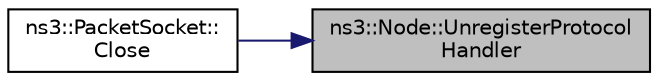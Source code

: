 digraph "ns3::Node::UnregisterProtocolHandler"
{
 // LATEX_PDF_SIZE
  edge [fontname="Helvetica",fontsize="10",labelfontname="Helvetica",labelfontsize="10"];
  node [fontname="Helvetica",fontsize="10",shape=record];
  rankdir="RL";
  Node1 [label="ns3::Node::UnregisterProtocol\lHandler",height=0.2,width=0.4,color="black", fillcolor="grey75", style="filled", fontcolor="black",tooltip=" "];
  Node1 -> Node2 [dir="back",color="midnightblue",fontsize="10",style="solid",fontname="Helvetica"];
  Node2 [label="ns3::PacketSocket::\lClose",height=0.2,width=0.4,color="black", fillcolor="white", style="filled",URL="$classns3_1_1_packet_socket.html#acd416d93105815a2d2d2089d342efdd7",tooltip="Close a socket."];
}
